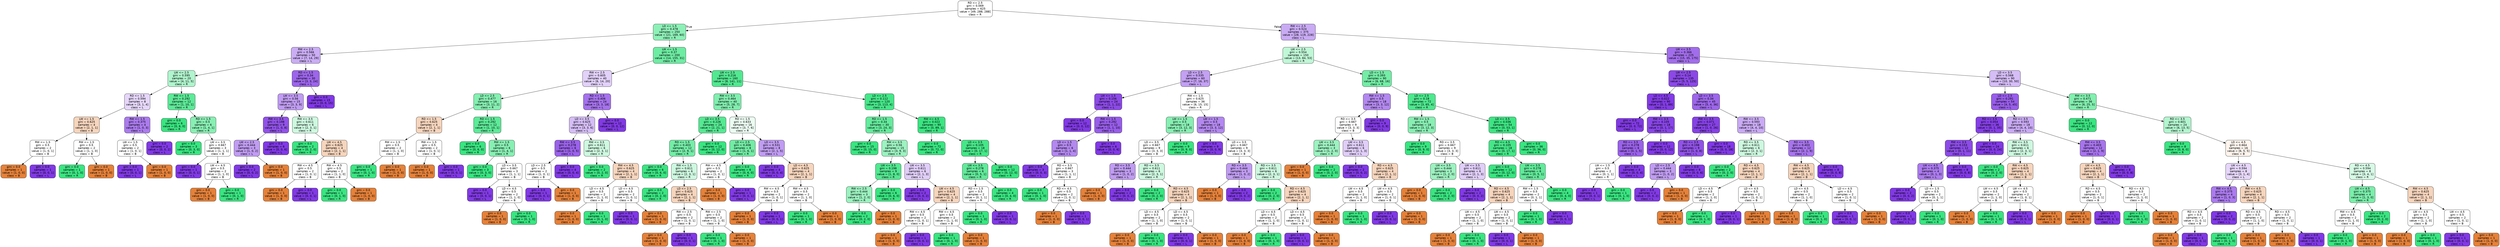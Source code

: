 digraph Tree {
node [shape=box, style="filled, rounded", color="black", fontname=helvetica] ;
edge [fontname=helvetica] ;
0 [label="RD <= 2.5\ngini = 0.569\nsamples = 625\nvalue = [49, 288, 288]\nclass = R", fillcolor="#ffffff"] ;
1 [label="LD <= 1.5\ngini = 0.478\nsamples = 250\nvalue = [21, 169, 60]\nclass = R", fillcolor="#8df0b7"] ;
0 -> 1 [labeldistance=2.5, labelangle=45, headlabel="True"] ;
2 [label="RW <= 2.5\ngini = 0.566\nsamples = 50\nvalue = [7, 14, 29]\nclass = L", fillcolor="#caadf4"] ;
1 -> 2 ;
3 [label="LW <= 2.5\ngini = 0.595\nsamples = 20\nvalue = [4, 11, 5]\nclass = R", fillcolor="#b0f5cd"] ;
2 -> 3 ;
4 [label="RD <= 1.5\ngini = 0.594\nsamples = 8\nvalue = [3, 1, 4]\nclass = L", fillcolor="#e6d7fa"] ;
3 -> 4 ;
5 [label="LW <= 1.5\ngini = 0.625\nsamples = 4\nvalue = [2, 1, 1]\nclass = B", fillcolor="#f6d5bd"] ;
4 -> 5 ;
6 [label="RW <= 1.5\ngini = 0.5\nsamples = 2\nvalue = [1, 0, 1]\nclass = B", fillcolor="#ffffff"] ;
5 -> 6 ;
7 [label="gini = 0.0\nsamples = 1\nvalue = [1, 0, 0]\nclass = B", fillcolor="#e58139"] ;
6 -> 7 ;
8 [label="gini = 0.0\nsamples = 1\nvalue = [0, 0, 1]\nclass = L", fillcolor="#8139e5"] ;
6 -> 8 ;
9 [label="RW <= 1.5\ngini = 0.5\nsamples = 2\nvalue = [1, 1, 0]\nclass = B", fillcolor="#ffffff"] ;
5 -> 9 ;
10 [label="gini = 0.0\nsamples = 1\nvalue = [0, 1, 0]\nclass = R", fillcolor="#39e581"] ;
9 -> 10 ;
11 [label="gini = 0.0\nsamples = 1\nvalue = [1, 0, 0]\nclass = B", fillcolor="#e58139"] ;
9 -> 11 ;
12 [label="RW <= 1.5\ngini = 0.375\nsamples = 4\nvalue = [1, 0, 3]\nclass = L", fillcolor="#ab7bee"] ;
4 -> 12 ;
13 [label="LW <= 1.5\ngini = 0.5\nsamples = 2\nvalue = [1, 0, 1]\nclass = B", fillcolor="#ffffff"] ;
12 -> 13 ;
14 [label="gini = 0.0\nsamples = 1\nvalue = [0, 0, 1]\nclass = L", fillcolor="#8139e5"] ;
13 -> 14 ;
15 [label="gini = 0.0\nsamples = 1\nvalue = [1, 0, 0]\nclass = B", fillcolor="#e58139"] ;
13 -> 15 ;
16 [label="gini = 0.0\nsamples = 2\nvalue = [0, 0, 2]\nclass = L", fillcolor="#8139e5"] ;
12 -> 16 ;
17 [label="RW <= 1.5\ngini = 0.292\nsamples = 12\nvalue = [1, 10, 1]\nclass = R", fillcolor="#5dea98"] ;
3 -> 17 ;
18 [label="gini = 0.0\nsamples = 6\nvalue = [0, 6, 0]\nclass = R", fillcolor="#39e581"] ;
17 -> 18 ;
19 [label="RD <= 1.5\ngini = 0.5\nsamples = 6\nvalue = [1, 4, 1]\nclass = R", fillcolor="#88efb3"] ;
17 -> 19 ;
20 [label="gini = 0.0\nsamples = 3\nvalue = [0, 3, 0]\nclass = R", fillcolor="#39e581"] ;
19 -> 20 ;
21 [label="LW <= 3.5\ngini = 0.667\nsamples = 3\nvalue = [1, 1, 1]\nclass = B", fillcolor="#ffffff"] ;
19 -> 21 ;
22 [label="gini = 0.0\nsamples = 1\nvalue = [0, 0, 1]\nclass = L", fillcolor="#8139e5"] ;
21 -> 22 ;
23 [label="LW <= 4.5\ngini = 0.5\nsamples = 2\nvalue = [1, 1, 0]\nclass = B", fillcolor="#ffffff"] ;
21 -> 23 ;
24 [label="gini = 0.0\nsamples = 1\nvalue = [1, 0, 0]\nclass = B", fillcolor="#e58139"] ;
23 -> 24 ;
25 [label="gini = 0.0\nsamples = 1\nvalue = [0, 1, 0]\nclass = R", fillcolor="#39e581"] ;
23 -> 25 ;
26 [label="RD <= 1.5\ngini = 0.34\nsamples = 30\nvalue = [3, 3, 24]\nclass = L", fillcolor="#9d65eb"] ;
2 -> 26 ;
27 [label="LW <= 3.5\ngini = 0.56\nsamples = 15\nvalue = [3, 3, 9]\nclass = L", fillcolor="#c09cf2"] ;
26 -> 27 ;
28 [label="RW <= 3.5\ngini = 0.198\nsamples = 9\nvalue = [1, 0, 8]\nclass = L", fillcolor="#9152e8"] ;
27 -> 28 ;
29 [label="LW <= 2.5\ngini = 0.444\nsamples = 3\nvalue = [1, 0, 2]\nclass = L", fillcolor="#c09cf2"] ;
28 -> 29 ;
30 [label="gini = 0.0\nsamples = 2\nvalue = [0, 0, 2]\nclass = L", fillcolor="#8139e5"] ;
29 -> 30 ;
31 [label="gini = 0.0\nsamples = 1\nvalue = [1, 0, 0]\nclass = B", fillcolor="#e58139"] ;
29 -> 31 ;
32 [label="gini = 0.0\nsamples = 6\nvalue = [0, 0, 6]\nclass = L", fillcolor="#8139e5"] ;
28 -> 32 ;
33 [label="RW <= 3.5\ngini = 0.611\nsamples = 6\nvalue = [2, 3, 1]\nclass = R", fillcolor="#cef8e0"] ;
27 -> 33 ;
34 [label="gini = 0.0\nsamples = 2\nvalue = [0, 2, 0]\nclass = R", fillcolor="#39e581"] ;
33 -> 34 ;
35 [label="LW <= 4.5\ngini = 0.625\nsamples = 4\nvalue = [2, 1, 1]\nclass = B", fillcolor="#f6d5bd"] ;
33 -> 35 ;
36 [label="RW <= 4.5\ngini = 0.5\nsamples = 2\nvalue = [1, 0, 1]\nclass = B", fillcolor="#ffffff"] ;
35 -> 36 ;
37 [label="gini = 0.0\nsamples = 1\nvalue = [1, 0, 0]\nclass = B", fillcolor="#e58139"] ;
36 -> 37 ;
38 [label="gini = 0.0\nsamples = 1\nvalue = [0, 0, 1]\nclass = L", fillcolor="#8139e5"] ;
36 -> 38 ;
39 [label="RW <= 4.5\ngini = 0.5\nsamples = 2\nvalue = [1, 1, 0]\nclass = B", fillcolor="#ffffff"] ;
35 -> 39 ;
40 [label="gini = 0.0\nsamples = 1\nvalue = [0, 1, 0]\nclass = R", fillcolor="#39e581"] ;
39 -> 40 ;
41 [label="gini = 0.0\nsamples = 1\nvalue = [1, 0, 0]\nclass = B", fillcolor="#e58139"] ;
39 -> 41 ;
42 [label="gini = 0.0\nsamples = 15\nvalue = [0, 0, 15]\nclass = L", fillcolor="#8139e5"] ;
26 -> 42 ;
43 [label="LW <= 1.5\ngini = 0.37\nsamples = 200\nvalue = [14, 155, 31]\nclass = R", fillcolor="#6eeca3"] ;
1 -> 43 ;
44 [label="RW <= 2.5\ngini = 0.605\nsamples = 40\nvalue = [6, 14, 20]\nclass = L", fillcolor="#e2d1f9"] ;
43 -> 44 ;
45 [label="LD <= 2.5\ngini = 0.477\nsamples = 16\nvalue = [3, 11, 2]\nclass = R", fillcolor="#85efb1"] ;
44 -> 45 ;
46 [label="RD <= 1.5\ngini = 0.625\nsamples = 4\nvalue = [2, 1, 1]\nclass = B", fillcolor="#f6d5bd"] ;
45 -> 46 ;
47 [label="RW <= 1.5\ngini = 0.5\nsamples = 2\nvalue = [1, 1, 0]\nclass = B", fillcolor="#ffffff"] ;
46 -> 47 ;
48 [label="gini = 0.0\nsamples = 1\nvalue = [0, 1, 0]\nclass = R", fillcolor="#39e581"] ;
47 -> 48 ;
49 [label="gini = 0.0\nsamples = 1\nvalue = [1, 0, 0]\nclass = B", fillcolor="#e58139"] ;
47 -> 49 ;
50 [label="RW <= 1.5\ngini = 0.5\nsamples = 2\nvalue = [1, 0, 1]\nclass = B", fillcolor="#ffffff"] ;
46 -> 50 ;
51 [label="gini = 0.0\nsamples = 1\nvalue = [1, 0, 0]\nclass = B", fillcolor="#e58139"] ;
50 -> 51 ;
52 [label="gini = 0.0\nsamples = 1\nvalue = [0, 0, 1]\nclass = L", fillcolor="#8139e5"] ;
50 -> 52 ;
53 [label="RD <= 1.5\ngini = 0.292\nsamples = 12\nvalue = [1, 10, 1]\nclass = R", fillcolor="#5dea98"] ;
45 -> 53 ;
54 [label="gini = 0.0\nsamples = 6\nvalue = [0, 6, 0]\nclass = R", fillcolor="#39e581"] ;
53 -> 54 ;
55 [label="RW <= 1.5\ngini = 0.5\nsamples = 6\nvalue = [1, 4, 1]\nclass = R", fillcolor="#88efb3"] ;
53 -> 55 ;
56 [label="gini = 0.0\nsamples = 3\nvalue = [0, 3, 0]\nclass = R", fillcolor="#39e581"] ;
55 -> 56 ;
57 [label="LD <= 3.5\ngini = 0.667\nsamples = 3\nvalue = [1, 1, 1]\nclass = B", fillcolor="#ffffff"] ;
55 -> 57 ;
58 [label="gini = 0.0\nsamples = 1\nvalue = [0, 0, 1]\nclass = L", fillcolor="#8139e5"] ;
57 -> 58 ;
59 [label="LD <= 4.5\ngini = 0.5\nsamples = 2\nvalue = [1, 1, 0]\nclass = B", fillcolor="#ffffff"] ;
57 -> 59 ;
60 [label="gini = 0.0\nsamples = 1\nvalue = [1, 0, 0]\nclass = B", fillcolor="#e58139"] ;
59 -> 60 ;
61 [label="gini = 0.0\nsamples = 1\nvalue = [0, 1, 0]\nclass = R", fillcolor="#39e581"] ;
59 -> 61 ;
62 [label="RD <= 1.5\ngini = 0.406\nsamples = 24\nvalue = [3, 3, 18]\nclass = L", fillcolor="#a572ec"] ;
44 -> 62 ;
63 [label="LD <= 3.5\ngini = 0.625\nsamples = 12\nvalue = [3, 3, 6]\nclass = L", fillcolor="#d5bdf6"] ;
62 -> 63 ;
64 [label="RW <= 3.5\ngini = 0.278\nsamples = 6\nvalue = [1, 0, 5]\nclass = L", fillcolor="#9a61ea"] ;
63 -> 64 ;
65 [label="LD <= 2.5\ngini = 0.5\nsamples = 2\nvalue = [1, 0, 1]\nclass = B", fillcolor="#ffffff"] ;
64 -> 65 ;
66 [label="gini = 0.0\nsamples = 1\nvalue = [0, 0, 1]\nclass = L", fillcolor="#8139e5"] ;
65 -> 66 ;
67 [label="gini = 0.0\nsamples = 1\nvalue = [1, 0, 0]\nclass = B", fillcolor="#e58139"] ;
65 -> 67 ;
68 [label="gini = 0.0\nsamples = 4\nvalue = [0, 0, 4]\nclass = L", fillcolor="#8139e5"] ;
64 -> 68 ;
69 [label="RW <= 3.5\ngini = 0.611\nsamples = 6\nvalue = [2, 3, 1]\nclass = R", fillcolor="#cef8e0"] ;
63 -> 69 ;
70 [label="gini = 0.0\nsamples = 2\nvalue = [0, 2, 0]\nclass = R", fillcolor="#39e581"] ;
69 -> 70 ;
71 [label="RW <= 4.5\ngini = 0.625\nsamples = 4\nvalue = [2, 1, 1]\nclass = B", fillcolor="#f6d5bd"] ;
69 -> 71 ;
72 [label="LD <= 4.5\ngini = 0.5\nsamples = 2\nvalue = [1, 1, 0]\nclass = B", fillcolor="#ffffff"] ;
71 -> 72 ;
73 [label="gini = 0.0\nsamples = 1\nvalue = [1, 0, 0]\nclass = B", fillcolor="#e58139"] ;
72 -> 73 ;
74 [label="gini = 0.0\nsamples = 1\nvalue = [0, 1, 0]\nclass = R", fillcolor="#39e581"] ;
72 -> 74 ;
75 [label="LD <= 4.5\ngini = 0.5\nsamples = 2\nvalue = [1, 0, 1]\nclass = B", fillcolor="#ffffff"] ;
71 -> 75 ;
76 [label="gini = 0.0\nsamples = 1\nvalue = [0, 0, 1]\nclass = L", fillcolor="#8139e5"] ;
75 -> 76 ;
77 [label="gini = 0.0\nsamples = 1\nvalue = [1, 0, 0]\nclass = B", fillcolor="#e58139"] ;
75 -> 77 ;
78 [label="gini = 0.0\nsamples = 12\nvalue = [0, 0, 12]\nclass = L", fillcolor="#8139e5"] ;
62 -> 78 ;
79 [label="LW <= 2.5\ngini = 0.216\nsamples = 160\nvalue = [8, 141, 11]\nclass = R", fillcolor="#52e891"] ;
43 -> 79 ;
80 [label="RW <= 3.5\ngini = 0.464\nsamples = 40\nvalue = [5, 28, 7]\nclass = R", fillcolor="#81eeaf"] ;
79 -> 80 ;
81 [label="LD <= 3.5\ngini = 0.226\nsamples = 24\nvalue = [2, 21, 1]\nclass = R", fillcolor="#54e992"] ;
80 -> 81 ;
82 [label="RD <= 1.5\ngini = 0.403\nsamples = 12\nvalue = [2, 9, 1]\nclass = R", fillcolor="#74eda7"] ;
81 -> 82 ;
83 [label="gini = 0.0\nsamples = 6\nvalue = [0, 6, 0]\nclass = R", fillcolor="#39e581"] ;
82 -> 83 ;
84 [label="RW <= 1.5\ngini = 0.611\nsamples = 6\nvalue = [2, 3, 1]\nclass = R", fillcolor="#cef8e0"] ;
82 -> 84 ;
85 [label="gini = 0.0\nsamples = 2\nvalue = [0, 2, 0]\nclass = R", fillcolor="#39e581"] ;
84 -> 85 ;
86 [label="LD <= 2.5\ngini = 0.625\nsamples = 4\nvalue = [2, 1, 1]\nclass = B", fillcolor="#f6d5bd"] ;
84 -> 86 ;
87 [label="RW <= 2.5\ngini = 0.5\nsamples = 2\nvalue = [1, 0, 1]\nclass = B", fillcolor="#ffffff"] ;
86 -> 87 ;
88 [label="gini = 0.0\nsamples = 1\nvalue = [1, 0, 0]\nclass = B", fillcolor="#e58139"] ;
87 -> 88 ;
89 [label="gini = 0.0\nsamples = 1\nvalue = [0, 0, 1]\nclass = L", fillcolor="#8139e5"] ;
87 -> 89 ;
90 [label="RW <= 2.5\ngini = 0.5\nsamples = 2\nvalue = [1, 1, 0]\nclass = B", fillcolor="#ffffff"] ;
86 -> 90 ;
91 [label="gini = 0.0\nsamples = 1\nvalue = [0, 1, 0]\nclass = R", fillcolor="#39e581"] ;
90 -> 91 ;
92 [label="gini = 0.0\nsamples = 1\nvalue = [1, 0, 0]\nclass = B", fillcolor="#e58139"] ;
90 -> 92 ;
93 [label="gini = 0.0\nsamples = 12\nvalue = [0, 12, 0]\nclass = R", fillcolor="#39e581"] ;
81 -> 93 ;
94 [label="RD <= 1.5\ngini = 0.633\nsamples = 16\nvalue = [3, 7, 6]\nclass = R", fillcolor="#ebfcf2"] ;
80 -> 94 ;
95 [label="LD <= 2.5\ngini = 0.406\nsamples = 8\nvalue = [1, 6, 1]\nclass = R", fillcolor="#72eca5"] ;
94 -> 95 ;
96 [label="RW <= 4.5\ngini = 0.5\nsamples = 2\nvalue = [1, 0, 1]\nclass = B", fillcolor="#ffffff"] ;
95 -> 96 ;
97 [label="gini = 0.0\nsamples = 1\nvalue = [1, 0, 0]\nclass = B", fillcolor="#e58139"] ;
96 -> 97 ;
98 [label="gini = 0.0\nsamples = 1\nvalue = [0, 0, 1]\nclass = L", fillcolor="#8139e5"] ;
96 -> 98 ;
99 [label="gini = 0.0\nsamples = 6\nvalue = [0, 6, 0]\nclass = R", fillcolor="#39e581"] ;
95 -> 99 ;
100 [label="LD <= 3.5\ngini = 0.531\nsamples = 8\nvalue = [2, 1, 5]\nclass = L", fillcolor="#c09cf2"] ;
94 -> 100 ;
101 [label="gini = 0.0\nsamples = 4\nvalue = [0, 0, 4]\nclass = L", fillcolor="#8139e5"] ;
100 -> 101 ;
102 [label="LD <= 4.5\ngini = 0.625\nsamples = 4\nvalue = [2, 1, 1]\nclass = B", fillcolor="#f6d5bd"] ;
100 -> 102 ;
103 [label="RW <= 4.5\ngini = 0.5\nsamples = 2\nvalue = [1, 0, 1]\nclass = B", fillcolor="#ffffff"] ;
102 -> 103 ;
104 [label="gini = 0.0\nsamples = 1\nvalue = [1, 0, 0]\nclass = B", fillcolor="#e58139"] ;
103 -> 104 ;
105 [label="gini = 0.0\nsamples = 1\nvalue = [0, 0, 1]\nclass = L", fillcolor="#8139e5"] ;
103 -> 105 ;
106 [label="RW <= 4.5\ngini = 0.5\nsamples = 2\nvalue = [1, 1, 0]\nclass = B", fillcolor="#ffffff"] ;
102 -> 106 ;
107 [label="gini = 0.0\nsamples = 1\nvalue = [0, 1, 0]\nclass = R", fillcolor="#39e581"] ;
106 -> 107 ;
108 [label="gini = 0.0\nsamples = 1\nvalue = [1, 0, 0]\nclass = B", fillcolor="#e58139"] ;
106 -> 108 ;
109 [label="LD <= 2.5\ngini = 0.112\nsamples = 120\nvalue = [3, 113, 4]\nclass = R", fillcolor="#45e789"] ;
79 -> 109 ;
110 [label="RD <= 1.5\ngini = 0.34\nsamples = 30\nvalue = [3, 24, 3]\nclass = R", fillcolor="#65eb9d"] ;
109 -> 110 ;
111 [label="gini = 0.0\nsamples = 15\nvalue = [0, 15, 0]\nclass = R", fillcolor="#39e581"] ;
110 -> 111 ;
112 [label="RW <= 3.5\ngini = 0.56\nsamples = 15\nvalue = [3, 9, 3]\nclass = R", fillcolor="#9cf2c0"] ;
110 -> 112 ;
113 [label="LW <= 3.5\ngini = 0.198\nsamples = 9\nvalue = [1, 8, 0]\nclass = R", fillcolor="#52e891"] ;
112 -> 113 ;
114 [label="RW <= 2.5\ngini = 0.444\nsamples = 3\nvalue = [1, 2, 0]\nclass = R", fillcolor="#9cf2c0"] ;
113 -> 114 ;
115 [label="gini = 0.0\nsamples = 2\nvalue = [0, 2, 0]\nclass = R", fillcolor="#39e581"] ;
114 -> 115 ;
116 [label="gini = 0.0\nsamples = 1\nvalue = [1, 0, 0]\nclass = B", fillcolor="#e58139"] ;
114 -> 116 ;
117 [label="gini = 0.0\nsamples = 6\nvalue = [0, 6, 0]\nclass = R", fillcolor="#39e581"] ;
113 -> 117 ;
118 [label="LW <= 3.5\ngini = 0.611\nsamples = 6\nvalue = [2, 1, 3]\nclass = L", fillcolor="#e0cef8"] ;
112 -> 118 ;
119 [label="gini = 0.0\nsamples = 2\nvalue = [0, 0, 2]\nclass = L", fillcolor="#8139e5"] ;
118 -> 119 ;
120 [label="LW <= 4.5\ngini = 0.625\nsamples = 4\nvalue = [2, 1, 1]\nclass = B", fillcolor="#f6d5bd"] ;
118 -> 120 ;
121 [label="RW <= 4.5\ngini = 0.5\nsamples = 2\nvalue = [1, 0, 1]\nclass = B", fillcolor="#ffffff"] ;
120 -> 121 ;
122 [label="gini = 0.0\nsamples = 1\nvalue = [1, 0, 0]\nclass = B", fillcolor="#e58139"] ;
121 -> 122 ;
123 [label="gini = 0.0\nsamples = 1\nvalue = [0, 0, 1]\nclass = L", fillcolor="#8139e5"] ;
121 -> 123 ;
124 [label="RW <= 4.5\ngini = 0.5\nsamples = 2\nvalue = [1, 1, 0]\nclass = B", fillcolor="#ffffff"] ;
120 -> 124 ;
125 [label="gini = 0.0\nsamples = 1\nvalue = [0, 1, 0]\nclass = R", fillcolor="#39e581"] ;
124 -> 125 ;
126 [label="gini = 0.0\nsamples = 1\nvalue = [1, 0, 0]\nclass = B", fillcolor="#e58139"] ;
124 -> 126 ;
127 [label="RW <= 4.5\ngini = 0.022\nsamples = 90\nvalue = [0, 89, 1]\nclass = R", fillcolor="#3be582"] ;
109 -> 127 ;
128 [label="gini = 0.0\nsamples = 72\nvalue = [0, 72, 0]\nclass = R", fillcolor="#39e581"] ;
127 -> 128 ;
129 [label="LD <= 3.5\ngini = 0.105\nsamples = 18\nvalue = [0, 17, 1]\nclass = R", fillcolor="#45e788"] ;
127 -> 129 ;
130 [label="LW <= 3.5\ngini = 0.278\nsamples = 6\nvalue = [0, 5, 1]\nclass = R", fillcolor="#61ea9a"] ;
129 -> 130 ;
131 [label="RD <= 1.5\ngini = 0.5\nsamples = 2\nvalue = [0, 1, 1]\nclass = R", fillcolor="#ffffff"] ;
130 -> 131 ;
132 [label="gini = 0.0\nsamples = 1\nvalue = [0, 1, 0]\nclass = R", fillcolor="#39e581"] ;
131 -> 132 ;
133 [label="gini = 0.0\nsamples = 1\nvalue = [0, 0, 1]\nclass = L", fillcolor="#8139e5"] ;
131 -> 133 ;
134 [label="gini = 0.0\nsamples = 4\nvalue = [0, 4, 0]\nclass = R", fillcolor="#39e581"] ;
130 -> 134 ;
135 [label="gini = 0.0\nsamples = 12\nvalue = [0, 12, 0]\nclass = R", fillcolor="#39e581"] ;
129 -> 135 ;
136 [label="RW <= 2.5\ngini = 0.524\nsamples = 375\nvalue = [28, 119, 228]\nclass = L", fillcolor="#c9abf4"] ;
0 -> 136 [labeldistance=2.5, labelangle=-45, headlabel="False"] ;
137 [label="LW <= 2.5\ngini = 0.554\nsamples = 150\nvalue = [13, 84, 53]\nclass = R", fillcolor="#c0f7d7"] ;
136 -> 137 ;
138 [label="LD <= 2.5\ngini = 0.535\nsamples = 60\nvalue = [7, 16, 37]\nclass = L", fillcolor="#c3a0f3"] ;
137 -> 138 ;
139 [label="LW <= 1.5\ngini = 0.156\nsamples = 24\nvalue = [1, 1, 22]\nclass = L", fillcolor="#8c4ae7"] ;
138 -> 139 ;
140 [label="gini = 0.0\nsamples = 12\nvalue = [0, 0, 12]\nclass = L", fillcolor="#8139e5"] ;
139 -> 140 ;
141 [label="RW <= 1.5\ngini = 0.292\nsamples = 12\nvalue = [1, 1, 10]\nclass = L", fillcolor="#985dea"] ;
139 -> 141 ;
142 [label="LD <= 1.5\ngini = 0.5\nsamples = 6\nvalue = [1, 1, 4]\nclass = L", fillcolor="#b388ef"] ;
141 -> 142 ;
143 [label="gini = 0.0\nsamples = 3\nvalue = [0, 0, 3]\nclass = L", fillcolor="#8139e5"] ;
142 -> 143 ;
144 [label="RD <= 3.5\ngini = 0.667\nsamples = 3\nvalue = [1, 1, 1]\nclass = B", fillcolor="#ffffff"] ;
142 -> 144 ;
145 [label="gini = 0.0\nsamples = 1\nvalue = [0, 1, 0]\nclass = R", fillcolor="#39e581"] ;
144 -> 145 ;
146 [label="RD <= 4.5\ngini = 0.5\nsamples = 2\nvalue = [1, 0, 1]\nclass = B", fillcolor="#ffffff"] ;
144 -> 146 ;
147 [label="gini = 0.0\nsamples = 1\nvalue = [1, 0, 0]\nclass = B", fillcolor="#e58139"] ;
146 -> 147 ;
148 [label="gini = 0.0\nsamples = 1\nvalue = [0, 0, 1]\nclass = L", fillcolor="#8139e5"] ;
146 -> 148 ;
149 [label="gini = 0.0\nsamples = 6\nvalue = [0, 0, 6]\nclass = L", fillcolor="#8139e5"] ;
141 -> 149 ;
150 [label="RW <= 1.5\ngini = 0.625\nsamples = 36\nvalue = [6, 15, 15]\nclass = R", fillcolor="#ffffff"] ;
138 -> 150 ;
151 [label="LW <= 1.5\ngini = 0.5\nsamples = 18\nvalue = [3, 12, 3]\nclass = R", fillcolor="#88efb3"] ;
150 -> 151 ;
152 [label="LD <= 3.5\ngini = 0.667\nsamples = 9\nvalue = [3, 3, 3]\nclass = B", fillcolor="#ffffff"] ;
151 -> 152 ;
153 [label="RD <= 3.5\ngini = 0.444\nsamples = 3\nvalue = [1, 0, 2]\nclass = L", fillcolor="#c09cf2"] ;
152 -> 153 ;
154 [label="gini = 0.0\nsamples = 1\nvalue = [1, 0, 0]\nclass = B", fillcolor="#e58139"] ;
153 -> 154 ;
155 [label="gini = 0.0\nsamples = 2\nvalue = [0, 0, 2]\nclass = L", fillcolor="#8139e5"] ;
153 -> 155 ;
156 [label="RD <= 3.5\ngini = 0.611\nsamples = 6\nvalue = [2, 3, 1]\nclass = R", fillcolor="#cef8e0"] ;
152 -> 156 ;
157 [label="gini = 0.0\nsamples = 2\nvalue = [0, 2, 0]\nclass = R", fillcolor="#39e581"] ;
156 -> 157 ;
158 [label="RD <= 4.5\ngini = 0.625\nsamples = 4\nvalue = [2, 1, 1]\nclass = B", fillcolor="#f6d5bd"] ;
156 -> 158 ;
159 [label="LD <= 4.5\ngini = 0.5\nsamples = 2\nvalue = [1, 1, 0]\nclass = B", fillcolor="#ffffff"] ;
158 -> 159 ;
160 [label="gini = 0.0\nsamples = 1\nvalue = [1, 0, 0]\nclass = B", fillcolor="#e58139"] ;
159 -> 160 ;
161 [label="gini = 0.0\nsamples = 1\nvalue = [0, 1, 0]\nclass = R", fillcolor="#39e581"] ;
159 -> 161 ;
162 [label="LD <= 4.5\ngini = 0.5\nsamples = 2\nvalue = [1, 0, 1]\nclass = B", fillcolor="#ffffff"] ;
158 -> 162 ;
163 [label="gini = 0.0\nsamples = 1\nvalue = [0, 0, 1]\nclass = L", fillcolor="#8139e5"] ;
162 -> 163 ;
164 [label="gini = 0.0\nsamples = 1\nvalue = [1, 0, 0]\nclass = B", fillcolor="#e58139"] ;
162 -> 164 ;
165 [label="gini = 0.0\nsamples = 9\nvalue = [0, 9, 0]\nclass = R", fillcolor="#39e581"] ;
151 -> 165 ;
166 [label="LW <= 1.5\ngini = 0.5\nsamples = 18\nvalue = [3, 3, 12]\nclass = L", fillcolor="#b388ef"] ;
150 -> 166 ;
167 [label="gini = 0.0\nsamples = 9\nvalue = [0, 0, 9]\nclass = L", fillcolor="#8139e5"] ;
166 -> 167 ;
168 [label="LD <= 3.5\ngini = 0.667\nsamples = 9\nvalue = [3, 3, 3]\nclass = B", fillcolor="#ffffff"] ;
166 -> 168 ;
169 [label="RD <= 3.5\ngini = 0.444\nsamples = 3\nvalue = [1, 0, 2]\nclass = L", fillcolor="#c09cf2"] ;
168 -> 169 ;
170 [label="gini = 0.0\nsamples = 1\nvalue = [1, 0, 0]\nclass = B", fillcolor="#e58139"] ;
169 -> 170 ;
171 [label="gini = 0.0\nsamples = 2\nvalue = [0, 0, 2]\nclass = L", fillcolor="#8139e5"] ;
169 -> 171 ;
172 [label="RD <= 3.5\ngini = 0.611\nsamples = 6\nvalue = [2, 3, 1]\nclass = R", fillcolor="#cef8e0"] ;
168 -> 172 ;
173 [label="gini = 0.0\nsamples = 2\nvalue = [0, 2, 0]\nclass = R", fillcolor="#39e581"] ;
172 -> 173 ;
174 [label="RD <= 4.5\ngini = 0.625\nsamples = 4\nvalue = [2, 1, 1]\nclass = B", fillcolor="#f6d5bd"] ;
172 -> 174 ;
175 [label="LD <= 4.5\ngini = 0.5\nsamples = 2\nvalue = [1, 1, 0]\nclass = B", fillcolor="#ffffff"] ;
174 -> 175 ;
176 [label="gini = 0.0\nsamples = 1\nvalue = [1, 0, 0]\nclass = B", fillcolor="#e58139"] ;
175 -> 176 ;
177 [label="gini = 0.0\nsamples = 1\nvalue = [0, 1, 0]\nclass = R", fillcolor="#39e581"] ;
175 -> 177 ;
178 [label="LD <= 4.5\ngini = 0.5\nsamples = 2\nvalue = [1, 0, 1]\nclass = B", fillcolor="#ffffff"] ;
174 -> 178 ;
179 [label="gini = 0.0\nsamples = 1\nvalue = [0, 0, 1]\nclass = L", fillcolor="#8139e5"] ;
178 -> 179 ;
180 [label="gini = 0.0\nsamples = 1\nvalue = [1, 0, 0]\nclass = B", fillcolor="#e58139"] ;
178 -> 180 ;
181 [label="LD <= 1.5\ngini = 0.393\nsamples = 90\nvalue = [6, 68, 16]\nclass = R", fillcolor="#74eda6"] ;
137 -> 181 ;
182 [label="RW <= 1.5\ngini = 0.5\nsamples = 18\nvalue = [3, 3, 12]\nclass = L", fillcolor="#b388ef"] ;
181 -> 182 ;
183 [label="RD <= 3.5\ngini = 0.667\nsamples = 9\nvalue = [3, 3, 3]\nclass = B", fillcolor="#ffffff"] ;
182 -> 183 ;
184 [label="LW <= 3.5\ngini = 0.444\nsamples = 3\nvalue = [1, 2, 0]\nclass = R", fillcolor="#9cf2c0"] ;
183 -> 184 ;
185 [label="gini = 0.0\nsamples = 1\nvalue = [1, 0, 0]\nclass = B", fillcolor="#e58139"] ;
184 -> 185 ;
186 [label="gini = 0.0\nsamples = 2\nvalue = [0, 2, 0]\nclass = R", fillcolor="#39e581"] ;
184 -> 186 ;
187 [label="LW <= 3.5\ngini = 0.611\nsamples = 6\nvalue = [2, 1, 3]\nclass = L", fillcolor="#e0cef8"] ;
183 -> 187 ;
188 [label="gini = 0.0\nsamples = 2\nvalue = [0, 0, 2]\nclass = L", fillcolor="#8139e5"] ;
187 -> 188 ;
189 [label="RD <= 4.5\ngini = 0.625\nsamples = 4\nvalue = [2, 1, 1]\nclass = B", fillcolor="#f6d5bd"] ;
187 -> 189 ;
190 [label="LW <= 4.5\ngini = 0.5\nsamples = 2\nvalue = [1, 1, 0]\nclass = B", fillcolor="#ffffff"] ;
189 -> 190 ;
191 [label="gini = 0.0\nsamples = 1\nvalue = [1, 0, 0]\nclass = B", fillcolor="#e58139"] ;
190 -> 191 ;
192 [label="gini = 0.0\nsamples = 1\nvalue = [0, 1, 0]\nclass = R", fillcolor="#39e581"] ;
190 -> 192 ;
193 [label="LW <= 4.5\ngini = 0.5\nsamples = 2\nvalue = [1, 0, 1]\nclass = B", fillcolor="#ffffff"] ;
189 -> 193 ;
194 [label="gini = 0.0\nsamples = 1\nvalue = [0, 0, 1]\nclass = L", fillcolor="#8139e5"] ;
193 -> 194 ;
195 [label="gini = 0.0\nsamples = 1\nvalue = [1, 0, 0]\nclass = B", fillcolor="#e58139"] ;
193 -> 195 ;
196 [label="gini = 0.0\nsamples = 9\nvalue = [0, 0, 9]\nclass = L", fillcolor="#8139e5"] ;
182 -> 196 ;
197 [label="LD <= 2.5\ngini = 0.18\nsamples = 72\nvalue = [3, 65, 4]\nclass = R", fillcolor="#4de88e"] ;
181 -> 197 ;
198 [label="RW <= 1.5\ngini = 0.5\nsamples = 18\nvalue = [3, 12, 3]\nclass = R", fillcolor="#88efb3"] ;
197 -> 198 ;
199 [label="gini = 0.0\nsamples = 9\nvalue = [0, 9, 0]\nclass = R", fillcolor="#39e581"] ;
198 -> 199 ;
200 [label="RD <= 3.5\ngini = 0.667\nsamples = 9\nvalue = [3, 3, 3]\nclass = B", fillcolor="#ffffff"] ;
198 -> 200 ;
201 [label="LW <= 3.5\ngini = 0.444\nsamples = 3\nvalue = [1, 2, 0]\nclass = R", fillcolor="#9cf2c0"] ;
200 -> 201 ;
202 [label="gini = 0.0\nsamples = 1\nvalue = [1, 0, 0]\nclass = B", fillcolor="#e58139"] ;
201 -> 202 ;
203 [label="gini = 0.0\nsamples = 2\nvalue = [0, 2, 0]\nclass = R", fillcolor="#39e581"] ;
201 -> 203 ;
204 [label="LW <= 3.5\ngini = 0.611\nsamples = 6\nvalue = [2, 1, 3]\nclass = L", fillcolor="#e0cef8"] ;
200 -> 204 ;
205 [label="gini = 0.0\nsamples = 2\nvalue = [0, 0, 2]\nclass = L", fillcolor="#8139e5"] ;
204 -> 205 ;
206 [label="RD <= 4.5\ngini = 0.625\nsamples = 4\nvalue = [2, 1, 1]\nclass = B", fillcolor="#f6d5bd"] ;
204 -> 206 ;
207 [label="LW <= 4.5\ngini = 0.5\nsamples = 2\nvalue = [1, 1, 0]\nclass = B", fillcolor="#ffffff"] ;
206 -> 207 ;
208 [label="gini = 0.0\nsamples = 1\nvalue = [1, 0, 0]\nclass = B", fillcolor="#e58139"] ;
207 -> 208 ;
209 [label="gini = 0.0\nsamples = 1\nvalue = [0, 1, 0]\nclass = R", fillcolor="#39e581"] ;
207 -> 209 ;
210 [label="LW <= 4.5\ngini = 0.5\nsamples = 2\nvalue = [1, 0, 1]\nclass = B", fillcolor="#ffffff"] ;
206 -> 210 ;
211 [label="gini = 0.0\nsamples = 1\nvalue = [0, 0, 1]\nclass = L", fillcolor="#8139e5"] ;
210 -> 211 ;
212 [label="gini = 0.0\nsamples = 1\nvalue = [1, 0, 0]\nclass = B", fillcolor="#e58139"] ;
210 -> 212 ;
213 [label="LD <= 3.5\ngini = 0.036\nsamples = 54\nvalue = [0, 53, 1]\nclass = R", fillcolor="#3de583"] ;
197 -> 213 ;
214 [label="RD <= 4.5\ngini = 0.105\nsamples = 18\nvalue = [0, 17, 1]\nclass = R", fillcolor="#45e788"] ;
213 -> 214 ;
215 [label="gini = 0.0\nsamples = 12\nvalue = [0, 12, 0]\nclass = R", fillcolor="#39e581"] ;
214 -> 215 ;
216 [label="LW <= 3.5\ngini = 0.278\nsamples = 6\nvalue = [0, 5, 1]\nclass = R", fillcolor="#61ea9a"] ;
214 -> 216 ;
217 [label="RW <= 1.5\ngini = 0.5\nsamples = 2\nvalue = [0, 1, 1]\nclass = R", fillcolor="#ffffff"] ;
216 -> 217 ;
218 [label="gini = 0.0\nsamples = 1\nvalue = [0, 1, 0]\nclass = R", fillcolor="#39e581"] ;
217 -> 218 ;
219 [label="gini = 0.0\nsamples = 1\nvalue = [0, 0, 1]\nclass = L", fillcolor="#8139e5"] ;
217 -> 219 ;
220 [label="gini = 0.0\nsamples = 4\nvalue = [0, 4, 0]\nclass = R", fillcolor="#39e581"] ;
216 -> 220 ;
221 [label="gini = 0.0\nsamples = 36\nvalue = [0, 36, 0]\nclass = R", fillcolor="#39e581"] ;
213 -> 221 ;
222 [label="LW <= 3.5\ngini = 0.366\nsamples = 225\nvalue = [15, 35, 175]\nclass = L", fillcolor="#a26dec"] ;
136 -> 222 ;
223 [label="LW <= 2.5\ngini = 0.14\nsamples = 135\nvalue = [5, 5, 125]\nclass = L", fillcolor="#8b48e7"] ;
222 -> 223 ;
224 [label="LD <= 4.5\ngini = 0.022\nsamples = 90\nvalue = [0, 1, 89]\nclass = L", fillcolor="#823be5"] ;
223 -> 224 ;
225 [label="gini = 0.0\nsamples = 72\nvalue = [0, 0, 72]\nclass = L", fillcolor="#8139e5"] ;
224 -> 225 ;
226 [label="RW <= 3.5\ngini = 0.105\nsamples = 18\nvalue = [0, 1, 17]\nclass = L", fillcolor="#8845e7"] ;
224 -> 226 ;
227 [label="RD <= 3.5\ngini = 0.278\nsamples = 6\nvalue = [0, 1, 5]\nclass = L", fillcolor="#9a61ea"] ;
226 -> 227 ;
228 [label="LW <= 1.5\ngini = 0.5\nsamples = 2\nvalue = [0, 1, 1]\nclass = R", fillcolor="#ffffff"] ;
227 -> 228 ;
229 [label="gini = 0.0\nsamples = 1\nvalue = [0, 0, 1]\nclass = L", fillcolor="#8139e5"] ;
228 -> 229 ;
230 [label="gini = 0.0\nsamples = 1\nvalue = [0, 1, 0]\nclass = R", fillcolor="#39e581"] ;
228 -> 230 ;
231 [label="gini = 0.0\nsamples = 4\nvalue = [0, 0, 4]\nclass = L", fillcolor="#8139e5"] ;
227 -> 231 ;
232 [label="gini = 0.0\nsamples = 12\nvalue = [0, 0, 12]\nclass = L", fillcolor="#8139e5"] ;
226 -> 232 ;
233 [label="LD <= 3.5\ngini = 0.34\nsamples = 45\nvalue = [5, 4, 36]\nclass = L", fillcolor="#9d66eb"] ;
223 -> 233 ;
234 [label="RW <= 3.5\ngini = 0.071\nsamples = 27\nvalue = [1, 0, 26]\nclass = L", fillcolor="#8641e6"] ;
233 -> 234 ;
235 [label="RD <= 3.5\ngini = 0.198\nsamples = 9\nvalue = [1, 0, 8]\nclass = L", fillcolor="#9152e8"] ;
234 -> 235 ;
236 [label="LD <= 2.5\ngini = 0.444\nsamples = 3\nvalue = [1, 0, 2]\nclass = L", fillcolor="#c09cf2"] ;
235 -> 236 ;
237 [label="gini = 0.0\nsamples = 2\nvalue = [0, 0, 2]\nclass = L", fillcolor="#8139e5"] ;
236 -> 237 ;
238 [label="gini = 0.0\nsamples = 1\nvalue = [1, 0, 0]\nclass = B", fillcolor="#e58139"] ;
236 -> 238 ;
239 [label="gini = 0.0\nsamples = 6\nvalue = [0, 0, 6]\nclass = L", fillcolor="#8139e5"] ;
235 -> 239 ;
240 [label="gini = 0.0\nsamples = 18\nvalue = [0, 0, 18]\nclass = L", fillcolor="#8139e5"] ;
234 -> 240 ;
241 [label="RW <= 3.5\ngini = 0.593\nsamples = 18\nvalue = [4, 4, 10]\nclass = L", fillcolor="#c9aaf4"] ;
233 -> 241 ;
242 [label="RD <= 3.5\ngini = 0.611\nsamples = 6\nvalue = [2, 3, 1]\nclass = R", fillcolor="#cef8e0"] ;
241 -> 242 ;
243 [label="gini = 0.0\nsamples = 2\nvalue = [0, 2, 0]\nclass = R", fillcolor="#39e581"] ;
242 -> 243 ;
244 [label="RD <= 4.5\ngini = 0.625\nsamples = 4\nvalue = [2, 1, 1]\nclass = B", fillcolor="#f6d5bd"] ;
242 -> 244 ;
245 [label="LD <= 4.5\ngini = 0.5\nsamples = 2\nvalue = [1, 1, 0]\nclass = B", fillcolor="#ffffff"] ;
244 -> 245 ;
246 [label="gini = 0.0\nsamples = 1\nvalue = [1, 0, 0]\nclass = B", fillcolor="#e58139"] ;
245 -> 246 ;
247 [label="gini = 0.0\nsamples = 1\nvalue = [0, 1, 0]\nclass = R", fillcolor="#39e581"] ;
245 -> 247 ;
248 [label="LD <= 4.5\ngini = 0.5\nsamples = 2\nvalue = [1, 0, 1]\nclass = B", fillcolor="#ffffff"] ;
244 -> 248 ;
249 [label="gini = 0.0\nsamples = 1\nvalue = [0, 0, 1]\nclass = L", fillcolor="#8139e5"] ;
248 -> 249 ;
250 [label="gini = 0.0\nsamples = 1\nvalue = [1, 0, 0]\nclass = B", fillcolor="#e58139"] ;
248 -> 250 ;
251 [label="RD <= 3.5\ngini = 0.403\nsamples = 12\nvalue = [2, 1, 9]\nclass = L", fillcolor="#a774ed"] ;
241 -> 251 ;
252 [label="RW <= 4.5\ngini = 0.625\nsamples = 4\nvalue = [2, 1, 1]\nclass = B", fillcolor="#f6d5bd"] ;
251 -> 252 ;
253 [label="LD <= 4.5\ngini = 0.5\nsamples = 2\nvalue = [1, 1, 0]\nclass = B", fillcolor="#ffffff"] ;
252 -> 253 ;
254 [label="gini = 0.0\nsamples = 1\nvalue = [1, 0, 0]\nclass = B", fillcolor="#e58139"] ;
253 -> 254 ;
255 [label="gini = 0.0\nsamples = 1\nvalue = [0, 1, 0]\nclass = R", fillcolor="#39e581"] ;
253 -> 255 ;
256 [label="LD <= 4.5\ngini = 0.5\nsamples = 2\nvalue = [1, 0, 1]\nclass = B", fillcolor="#ffffff"] ;
252 -> 256 ;
257 [label="gini = 0.0\nsamples = 1\nvalue = [0, 0, 1]\nclass = L", fillcolor="#8139e5"] ;
256 -> 257 ;
258 [label="gini = 0.0\nsamples = 1\nvalue = [1, 0, 0]\nclass = B", fillcolor="#e58139"] ;
256 -> 258 ;
259 [label="gini = 0.0\nsamples = 8\nvalue = [0, 0, 8]\nclass = L", fillcolor="#8139e5"] ;
251 -> 259 ;
260 [label="LD <= 3.5\ngini = 0.568\nsamples = 90\nvalue = [10, 30, 50]\nclass = L", fillcolor="#d5bdf6"] ;
222 -> 260 ;
261 [label="LD <= 2.5\ngini = 0.291\nsamples = 54\nvalue = [4, 5, 45]\nclass = L", fillcolor="#985dea"] ;
260 -> 261 ;
262 [label="RD <= 3.5\ngini = 0.054\nsamples = 36\nvalue = [0, 1, 35]\nclass = L", fillcolor="#853fe6"] ;
261 -> 262 ;
263 [label="RW <= 3.5\ngini = 0.153\nsamples = 12\nvalue = [0, 1, 11]\nclass = L", fillcolor="#8c4be7"] ;
262 -> 263 ;
264 [label="LW <= 4.5\ngini = 0.375\nsamples = 4\nvalue = [0, 1, 3]\nclass = L", fillcolor="#ab7bee"] ;
263 -> 264 ;
265 [label="gini = 0.0\nsamples = 2\nvalue = [0, 0, 2]\nclass = L", fillcolor="#8139e5"] ;
264 -> 265 ;
266 [label="LD <= 1.5\ngini = 0.5\nsamples = 2\nvalue = [0, 1, 1]\nclass = R", fillcolor="#ffffff"] ;
264 -> 266 ;
267 [label="gini = 0.0\nsamples = 1\nvalue = [0, 0, 1]\nclass = L", fillcolor="#8139e5"] ;
266 -> 267 ;
268 [label="gini = 0.0\nsamples = 1\nvalue = [0, 1, 0]\nclass = R", fillcolor="#39e581"] ;
266 -> 268 ;
269 [label="gini = 0.0\nsamples = 8\nvalue = [0, 0, 8]\nclass = L", fillcolor="#8139e5"] ;
263 -> 269 ;
270 [label="gini = 0.0\nsamples = 24\nvalue = [0, 0, 24]\nclass = L", fillcolor="#8139e5"] ;
262 -> 270 ;
271 [label="RD <= 3.5\ngini = 0.593\nsamples = 18\nvalue = [4, 4, 10]\nclass = L", fillcolor="#c9aaf4"] ;
261 -> 271 ;
272 [label="RW <= 3.5\ngini = 0.611\nsamples = 6\nvalue = [2, 3, 1]\nclass = R", fillcolor="#cef8e0"] ;
271 -> 272 ;
273 [label="gini = 0.0\nsamples = 2\nvalue = [0, 2, 0]\nclass = R", fillcolor="#39e581"] ;
272 -> 273 ;
274 [label="RW <= 4.5\ngini = 0.625\nsamples = 4\nvalue = [2, 1, 1]\nclass = B", fillcolor="#f6d5bd"] ;
272 -> 274 ;
275 [label="LW <= 4.5\ngini = 0.5\nsamples = 2\nvalue = [1, 1, 0]\nclass = B", fillcolor="#ffffff"] ;
274 -> 275 ;
276 [label="gini = 0.0\nsamples = 1\nvalue = [1, 0, 0]\nclass = B", fillcolor="#e58139"] ;
275 -> 276 ;
277 [label="gini = 0.0\nsamples = 1\nvalue = [0, 1, 0]\nclass = R", fillcolor="#39e581"] ;
275 -> 277 ;
278 [label="LW <= 4.5\ngini = 0.5\nsamples = 2\nvalue = [1, 0, 1]\nclass = B", fillcolor="#ffffff"] ;
274 -> 278 ;
279 [label="gini = 0.0\nsamples = 1\nvalue = [0, 0, 1]\nclass = L", fillcolor="#8139e5"] ;
278 -> 279 ;
280 [label="gini = 0.0\nsamples = 1\nvalue = [1, 0, 0]\nclass = B", fillcolor="#e58139"] ;
278 -> 280 ;
281 [label="RW <= 3.5\ngini = 0.403\nsamples = 12\nvalue = [2, 1, 9]\nclass = L", fillcolor="#a774ed"] ;
271 -> 281 ;
282 [label="LW <= 4.5\ngini = 0.625\nsamples = 4\nvalue = [2, 1, 1]\nclass = B", fillcolor="#f6d5bd"] ;
281 -> 282 ;
283 [label="RD <= 4.5\ngini = 0.5\nsamples = 2\nvalue = [1, 0, 1]\nclass = B", fillcolor="#ffffff"] ;
282 -> 283 ;
284 [label="gini = 0.0\nsamples = 1\nvalue = [1, 0, 0]\nclass = B", fillcolor="#e58139"] ;
283 -> 284 ;
285 [label="gini = 0.0\nsamples = 1\nvalue = [0, 0, 1]\nclass = L", fillcolor="#8139e5"] ;
283 -> 285 ;
286 [label="RD <= 4.5\ngini = 0.5\nsamples = 2\nvalue = [1, 1, 0]\nclass = B", fillcolor="#ffffff"] ;
282 -> 286 ;
287 [label="gini = 0.0\nsamples = 1\nvalue = [0, 1, 0]\nclass = R", fillcolor="#39e581"] ;
286 -> 287 ;
288 [label="gini = 0.0\nsamples = 1\nvalue = [1, 0, 0]\nclass = B", fillcolor="#e58139"] ;
286 -> 288 ;
289 [label="gini = 0.0\nsamples = 8\nvalue = [0, 0, 8]\nclass = L", fillcolor="#8139e5"] ;
281 -> 289 ;
290 [label="RW <= 3.5\ngini = 0.471\nsamples = 36\nvalue = [6, 25, 5]\nclass = R", fillcolor="#82efaf"] ;
260 -> 290 ;
291 [label="gini = 0.0\nsamples = 12\nvalue = [0, 12, 0]\nclass = R", fillcolor="#39e581"] ;
290 -> 291 ;
292 [label="RD <= 3.5\ngini = 0.601\nsamples = 24\nvalue = [6, 13, 5]\nclass = R", fillcolor="#b2f5ce"] ;
290 -> 292 ;
293 [label="gini = 0.0\nsamples = 8\nvalue = [0, 8, 0]\nclass = R", fillcolor="#39e581"] ;
292 -> 293 ;
294 [label="LD <= 4.5\ngini = 0.664\nsamples = 16\nvalue = [6, 5, 5]\nclass = B", fillcolor="#fdf4ed"] ;
292 -> 294 ;
295 [label="LW <= 4.5\ngini = 0.594\nsamples = 8\nvalue = [3, 1, 4]\nclass = L", fillcolor="#e6d7fa"] ;
294 -> 295 ;
296 [label="RW <= 4.5\ngini = 0.375\nsamples = 4\nvalue = [1, 0, 3]\nclass = L", fillcolor="#ab7bee"] ;
295 -> 296 ;
297 [label="RD <= 4.5\ngini = 0.5\nsamples = 2\nvalue = [1, 0, 1]\nclass = B", fillcolor="#ffffff"] ;
296 -> 297 ;
298 [label="gini = 0.0\nsamples = 1\nvalue = [1, 0, 0]\nclass = B", fillcolor="#e58139"] ;
297 -> 298 ;
299 [label="gini = 0.0\nsamples = 1\nvalue = [0, 0, 1]\nclass = L", fillcolor="#8139e5"] ;
297 -> 299 ;
300 [label="gini = 0.0\nsamples = 2\nvalue = [0, 0, 2]\nclass = L", fillcolor="#8139e5"] ;
296 -> 300 ;
301 [label="RW <= 4.5\ngini = 0.625\nsamples = 4\nvalue = [2, 1, 1]\nclass = B", fillcolor="#f6d5bd"] ;
295 -> 301 ;
302 [label="RD <= 4.5\ngini = 0.5\nsamples = 2\nvalue = [1, 1, 0]\nclass = B", fillcolor="#ffffff"] ;
301 -> 302 ;
303 [label="gini = 0.0\nsamples = 1\nvalue = [0, 1, 0]\nclass = R", fillcolor="#39e581"] ;
302 -> 303 ;
304 [label="gini = 0.0\nsamples = 1\nvalue = [1, 0, 0]\nclass = B", fillcolor="#e58139"] ;
302 -> 304 ;
305 [label="RD <= 4.5\ngini = 0.5\nsamples = 2\nvalue = [1, 0, 1]\nclass = B", fillcolor="#ffffff"] ;
301 -> 305 ;
306 [label="gini = 0.0\nsamples = 1\nvalue = [1, 0, 0]\nclass = B", fillcolor="#e58139"] ;
305 -> 306 ;
307 [label="gini = 0.0\nsamples = 1\nvalue = [0, 0, 1]\nclass = L", fillcolor="#8139e5"] ;
305 -> 307 ;
308 [label="RD <= 4.5\ngini = 0.594\nsamples = 8\nvalue = [3, 4, 1]\nclass = R", fillcolor="#d7fae6"] ;
294 -> 308 ;
309 [label="LW <= 4.5\ngini = 0.375\nsamples = 4\nvalue = [1, 3, 0]\nclass = R", fillcolor="#7beeab"] ;
308 -> 309 ;
310 [label="RW <= 4.5\ngini = 0.5\nsamples = 2\nvalue = [1, 1, 0]\nclass = B", fillcolor="#ffffff"] ;
309 -> 310 ;
311 [label="gini = 0.0\nsamples = 1\nvalue = [0, 1, 0]\nclass = R", fillcolor="#39e581"] ;
310 -> 311 ;
312 [label="gini = 0.0\nsamples = 1\nvalue = [1, 0, 0]\nclass = B", fillcolor="#e58139"] ;
310 -> 312 ;
313 [label="gini = 0.0\nsamples = 2\nvalue = [0, 2, 0]\nclass = R", fillcolor="#39e581"] ;
309 -> 313 ;
314 [label="RW <= 4.5\ngini = 0.625\nsamples = 4\nvalue = [2, 1, 1]\nclass = B", fillcolor="#f6d5bd"] ;
308 -> 314 ;
315 [label="LW <= 4.5\ngini = 0.5\nsamples = 2\nvalue = [1, 1, 0]\nclass = B", fillcolor="#ffffff"] ;
314 -> 315 ;
316 [label="gini = 0.0\nsamples = 1\nvalue = [1, 0, 0]\nclass = B", fillcolor="#e58139"] ;
315 -> 316 ;
317 [label="gini = 0.0\nsamples = 1\nvalue = [0, 1, 0]\nclass = R", fillcolor="#39e581"] ;
315 -> 317 ;
318 [label="LW <= 4.5\ngini = 0.5\nsamples = 2\nvalue = [1, 0, 1]\nclass = B", fillcolor="#ffffff"] ;
314 -> 318 ;
319 [label="gini = 0.0\nsamples = 1\nvalue = [0, 0, 1]\nclass = L", fillcolor="#8139e5"] ;
318 -> 319 ;
320 [label="gini = 0.0\nsamples = 1\nvalue = [1, 0, 0]\nclass = B", fillcolor="#e58139"] ;
318 -> 320 ;
}
